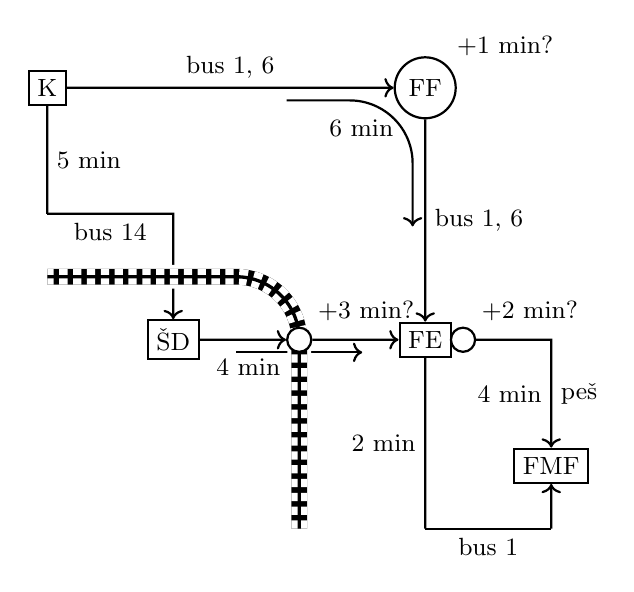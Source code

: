 \begin{tikzpicture}[style=thick,scale=0.8]
\tikzstyle{vertex}=[draw, fill=white]
\small
\node[vertex,rectangle] (K)   at (-4, 3) {K};
\node[vertex,circle]    (FF)  at ( 2, 3) [label=45:$+1$ min?, label=225:$6$ min] {FF};
\node[vertex,rectangle] (SD)  at (-2,-1) {ŠD};
\node[vertex,rectangle] (FE)  at ( 2,-1) {FE};
\node[vertex,circle]    (FEs) at (2.6,-1) [label=45:$+2$ min?] {};
\node[vertex,rectangle] (FMF) at ( 4,-3) {FMF};

\draw[->] (K) -- (FF)
    node [midway, above] {bus 1, 6};
\draw (K) -- (-4, 1)
    node [midway, right] {$5$ min};
\draw (-4, 1) -- (-2, 1)
    node [midway, below] {bus 14};
\draw[->] (-4, 1) -- (-2, 1) -- (SD);
\draw[->] (FF) -- (FE)
    node [midway, right] {bus 1, 6};
\draw[->] (FEs) -- (4,-1) -- (FMF)
    node [midway, left] {$4$ min}
    node [midway, right] {peš};
\draw (FE) -- (2,-4)
    node [midway, left] {$2$ min};
\draw (2,-4) -- (4,-4)
    node [midway, below] {bus 1};
\draw[->] (4,-4) -- (FMF);

\draw[->] (-0.2,2.8) -- (0.8,2.8) arc (90:0:1) -- (1.8,0.8);
\draw[->] (-1,-1.2) -- (1,-1.2);

\draw[line width=3mm, white] (0,-4) -- (0,-1) arc (0:90:1) -- (-4, 0);
\draw[line width=2mm] (0,-4) -- (0,-1) arc (0:90:1) -- (-4, 0);
\draw[line width=2mm, white, densely dashed] (0,-4) -- (0,-1) arc (0:90:1) -- (-4, 0);
\draw[very thick] (0,-4) -- (0,-1) arc (0:90:1) -- (-4, 0);

\node[vertex,circle] (Z)   at ( 0,-1) [label=45:$+3$ min?, label=225:$4$ min] {};
\draw[->] (SD) -- (Z);
\draw[->] (Z) -- (FE);
\end{tikzpicture}
